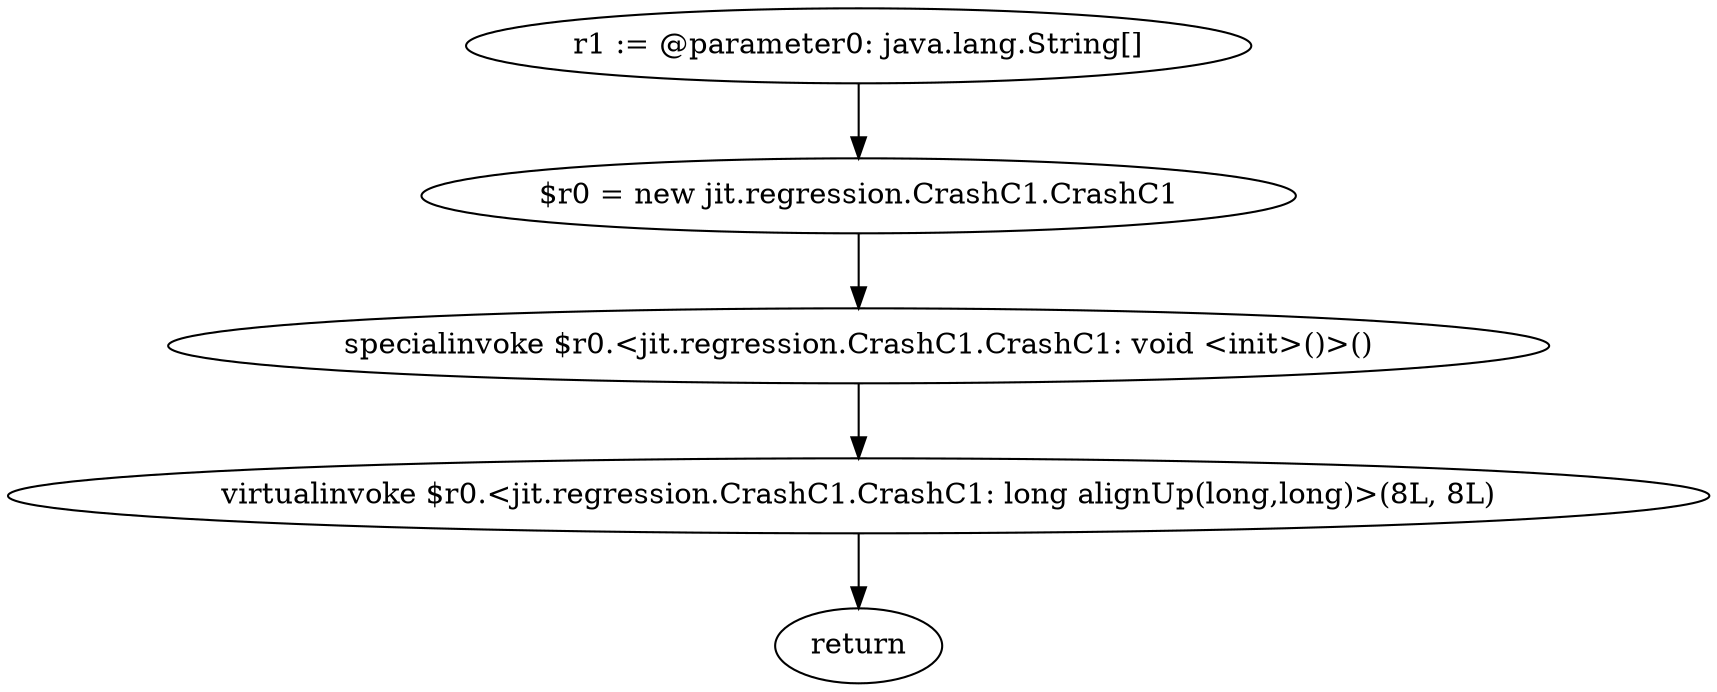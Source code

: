 digraph "unitGraph" {
    "r1 := @parameter0: java.lang.String[]"
    "$r0 = new jit.regression.CrashC1.CrashC1"
    "specialinvoke $r0.<jit.regression.CrashC1.CrashC1: void <init>()>()"
    "virtualinvoke $r0.<jit.regression.CrashC1.CrashC1: long alignUp(long,long)>(8L, 8L)"
    "return"
    "r1 := @parameter0: java.lang.String[]"->"$r0 = new jit.regression.CrashC1.CrashC1";
    "$r0 = new jit.regression.CrashC1.CrashC1"->"specialinvoke $r0.<jit.regression.CrashC1.CrashC1: void <init>()>()";
    "specialinvoke $r0.<jit.regression.CrashC1.CrashC1: void <init>()>()"->"virtualinvoke $r0.<jit.regression.CrashC1.CrashC1: long alignUp(long,long)>(8L, 8L)";
    "virtualinvoke $r0.<jit.regression.CrashC1.CrashC1: long alignUp(long,long)>(8L, 8L)"->"return";
}
